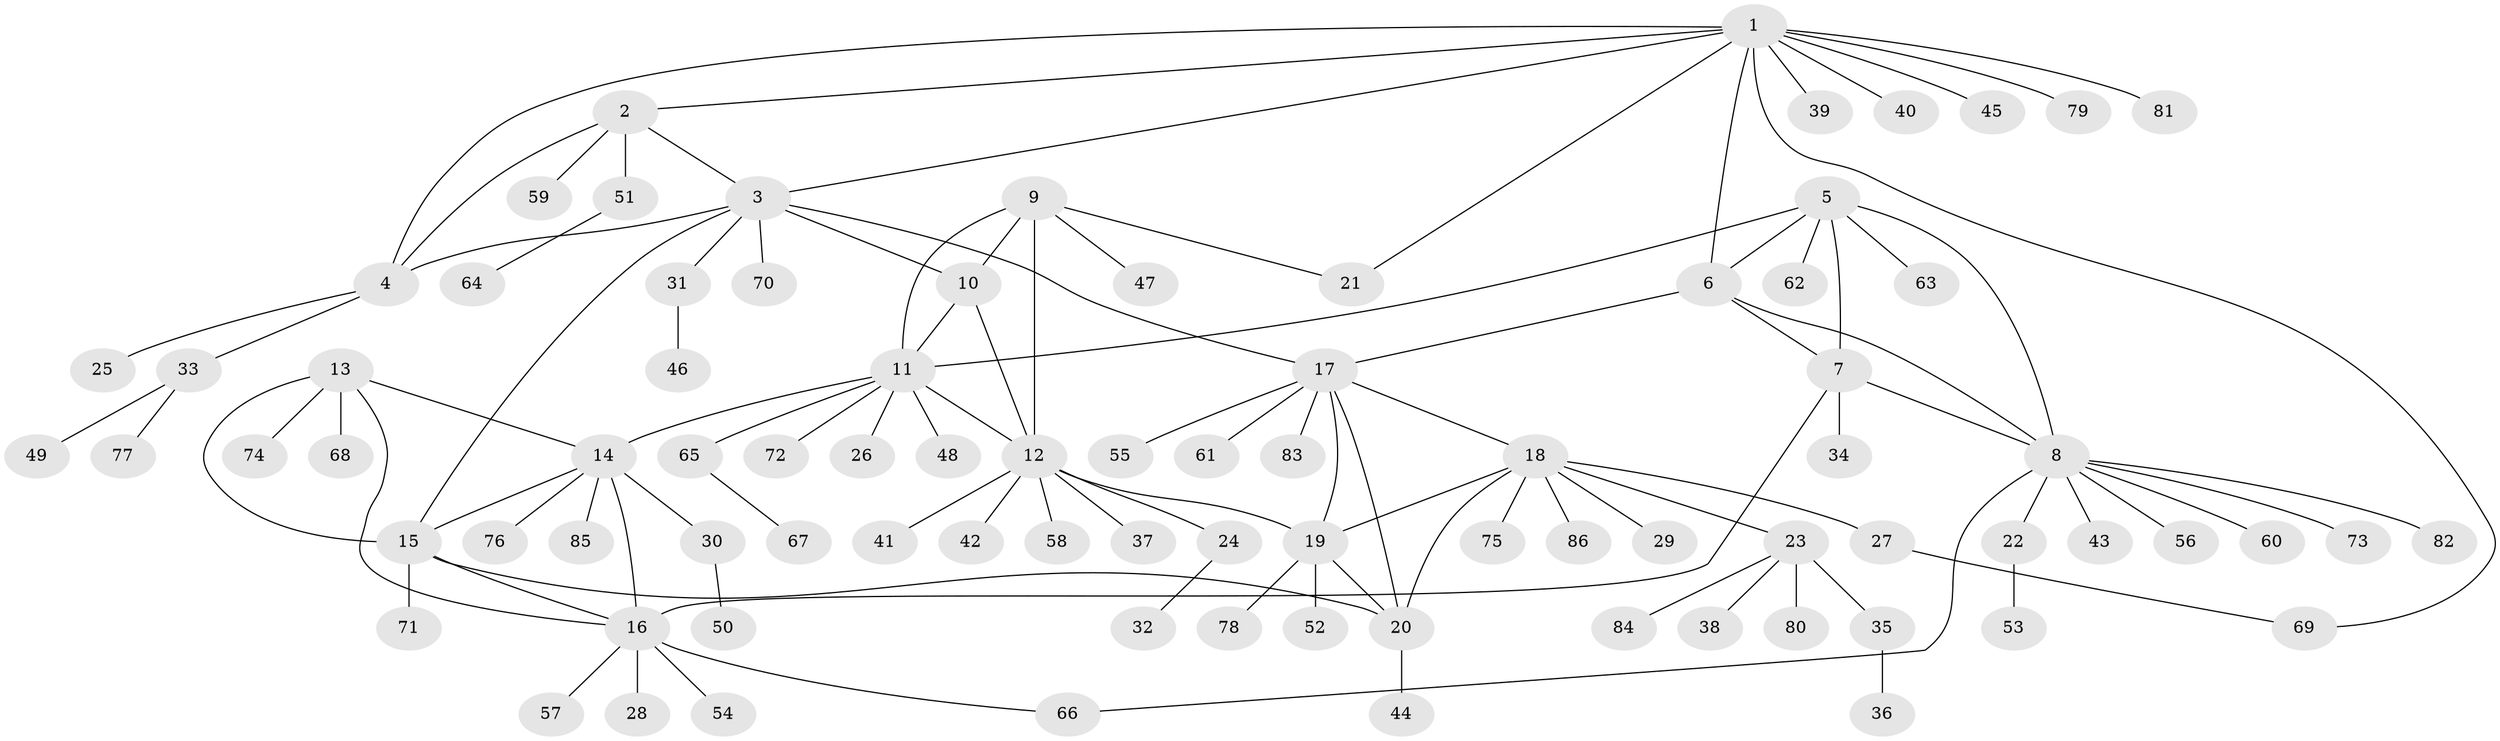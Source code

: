 // Generated by graph-tools (version 1.1) at 2025/50/03/09/25 03:50:41]
// undirected, 86 vertices, 109 edges
graph export_dot {
graph [start="1"]
  node [color=gray90,style=filled];
  1;
  2;
  3;
  4;
  5;
  6;
  7;
  8;
  9;
  10;
  11;
  12;
  13;
  14;
  15;
  16;
  17;
  18;
  19;
  20;
  21;
  22;
  23;
  24;
  25;
  26;
  27;
  28;
  29;
  30;
  31;
  32;
  33;
  34;
  35;
  36;
  37;
  38;
  39;
  40;
  41;
  42;
  43;
  44;
  45;
  46;
  47;
  48;
  49;
  50;
  51;
  52;
  53;
  54;
  55;
  56;
  57;
  58;
  59;
  60;
  61;
  62;
  63;
  64;
  65;
  66;
  67;
  68;
  69;
  70;
  71;
  72;
  73;
  74;
  75;
  76;
  77;
  78;
  79;
  80;
  81;
  82;
  83;
  84;
  85;
  86;
  1 -- 2;
  1 -- 3;
  1 -- 4;
  1 -- 6;
  1 -- 21;
  1 -- 39;
  1 -- 40;
  1 -- 45;
  1 -- 69;
  1 -- 79;
  1 -- 81;
  2 -- 3;
  2 -- 4;
  2 -- 51;
  2 -- 59;
  3 -- 4;
  3 -- 10;
  3 -- 15;
  3 -- 17;
  3 -- 31;
  3 -- 70;
  4 -- 25;
  4 -- 33;
  5 -- 6;
  5 -- 7;
  5 -- 8;
  5 -- 11;
  5 -- 62;
  5 -- 63;
  6 -- 7;
  6 -- 8;
  6 -- 17;
  7 -- 8;
  7 -- 16;
  7 -- 34;
  8 -- 22;
  8 -- 43;
  8 -- 56;
  8 -- 60;
  8 -- 66;
  8 -- 73;
  8 -- 82;
  9 -- 10;
  9 -- 11;
  9 -- 12;
  9 -- 21;
  9 -- 47;
  10 -- 11;
  10 -- 12;
  11 -- 12;
  11 -- 14;
  11 -- 26;
  11 -- 48;
  11 -- 65;
  11 -- 72;
  12 -- 19;
  12 -- 24;
  12 -- 37;
  12 -- 41;
  12 -- 42;
  12 -- 58;
  13 -- 14;
  13 -- 15;
  13 -- 16;
  13 -- 68;
  13 -- 74;
  14 -- 15;
  14 -- 16;
  14 -- 30;
  14 -- 76;
  14 -- 85;
  15 -- 16;
  15 -- 20;
  15 -- 71;
  16 -- 28;
  16 -- 54;
  16 -- 57;
  16 -- 66;
  17 -- 18;
  17 -- 19;
  17 -- 20;
  17 -- 55;
  17 -- 61;
  17 -- 83;
  18 -- 19;
  18 -- 20;
  18 -- 23;
  18 -- 27;
  18 -- 29;
  18 -- 75;
  18 -- 86;
  19 -- 20;
  19 -- 52;
  19 -- 78;
  20 -- 44;
  22 -- 53;
  23 -- 35;
  23 -- 38;
  23 -- 80;
  23 -- 84;
  24 -- 32;
  27 -- 69;
  30 -- 50;
  31 -- 46;
  33 -- 49;
  33 -- 77;
  35 -- 36;
  51 -- 64;
  65 -- 67;
}
